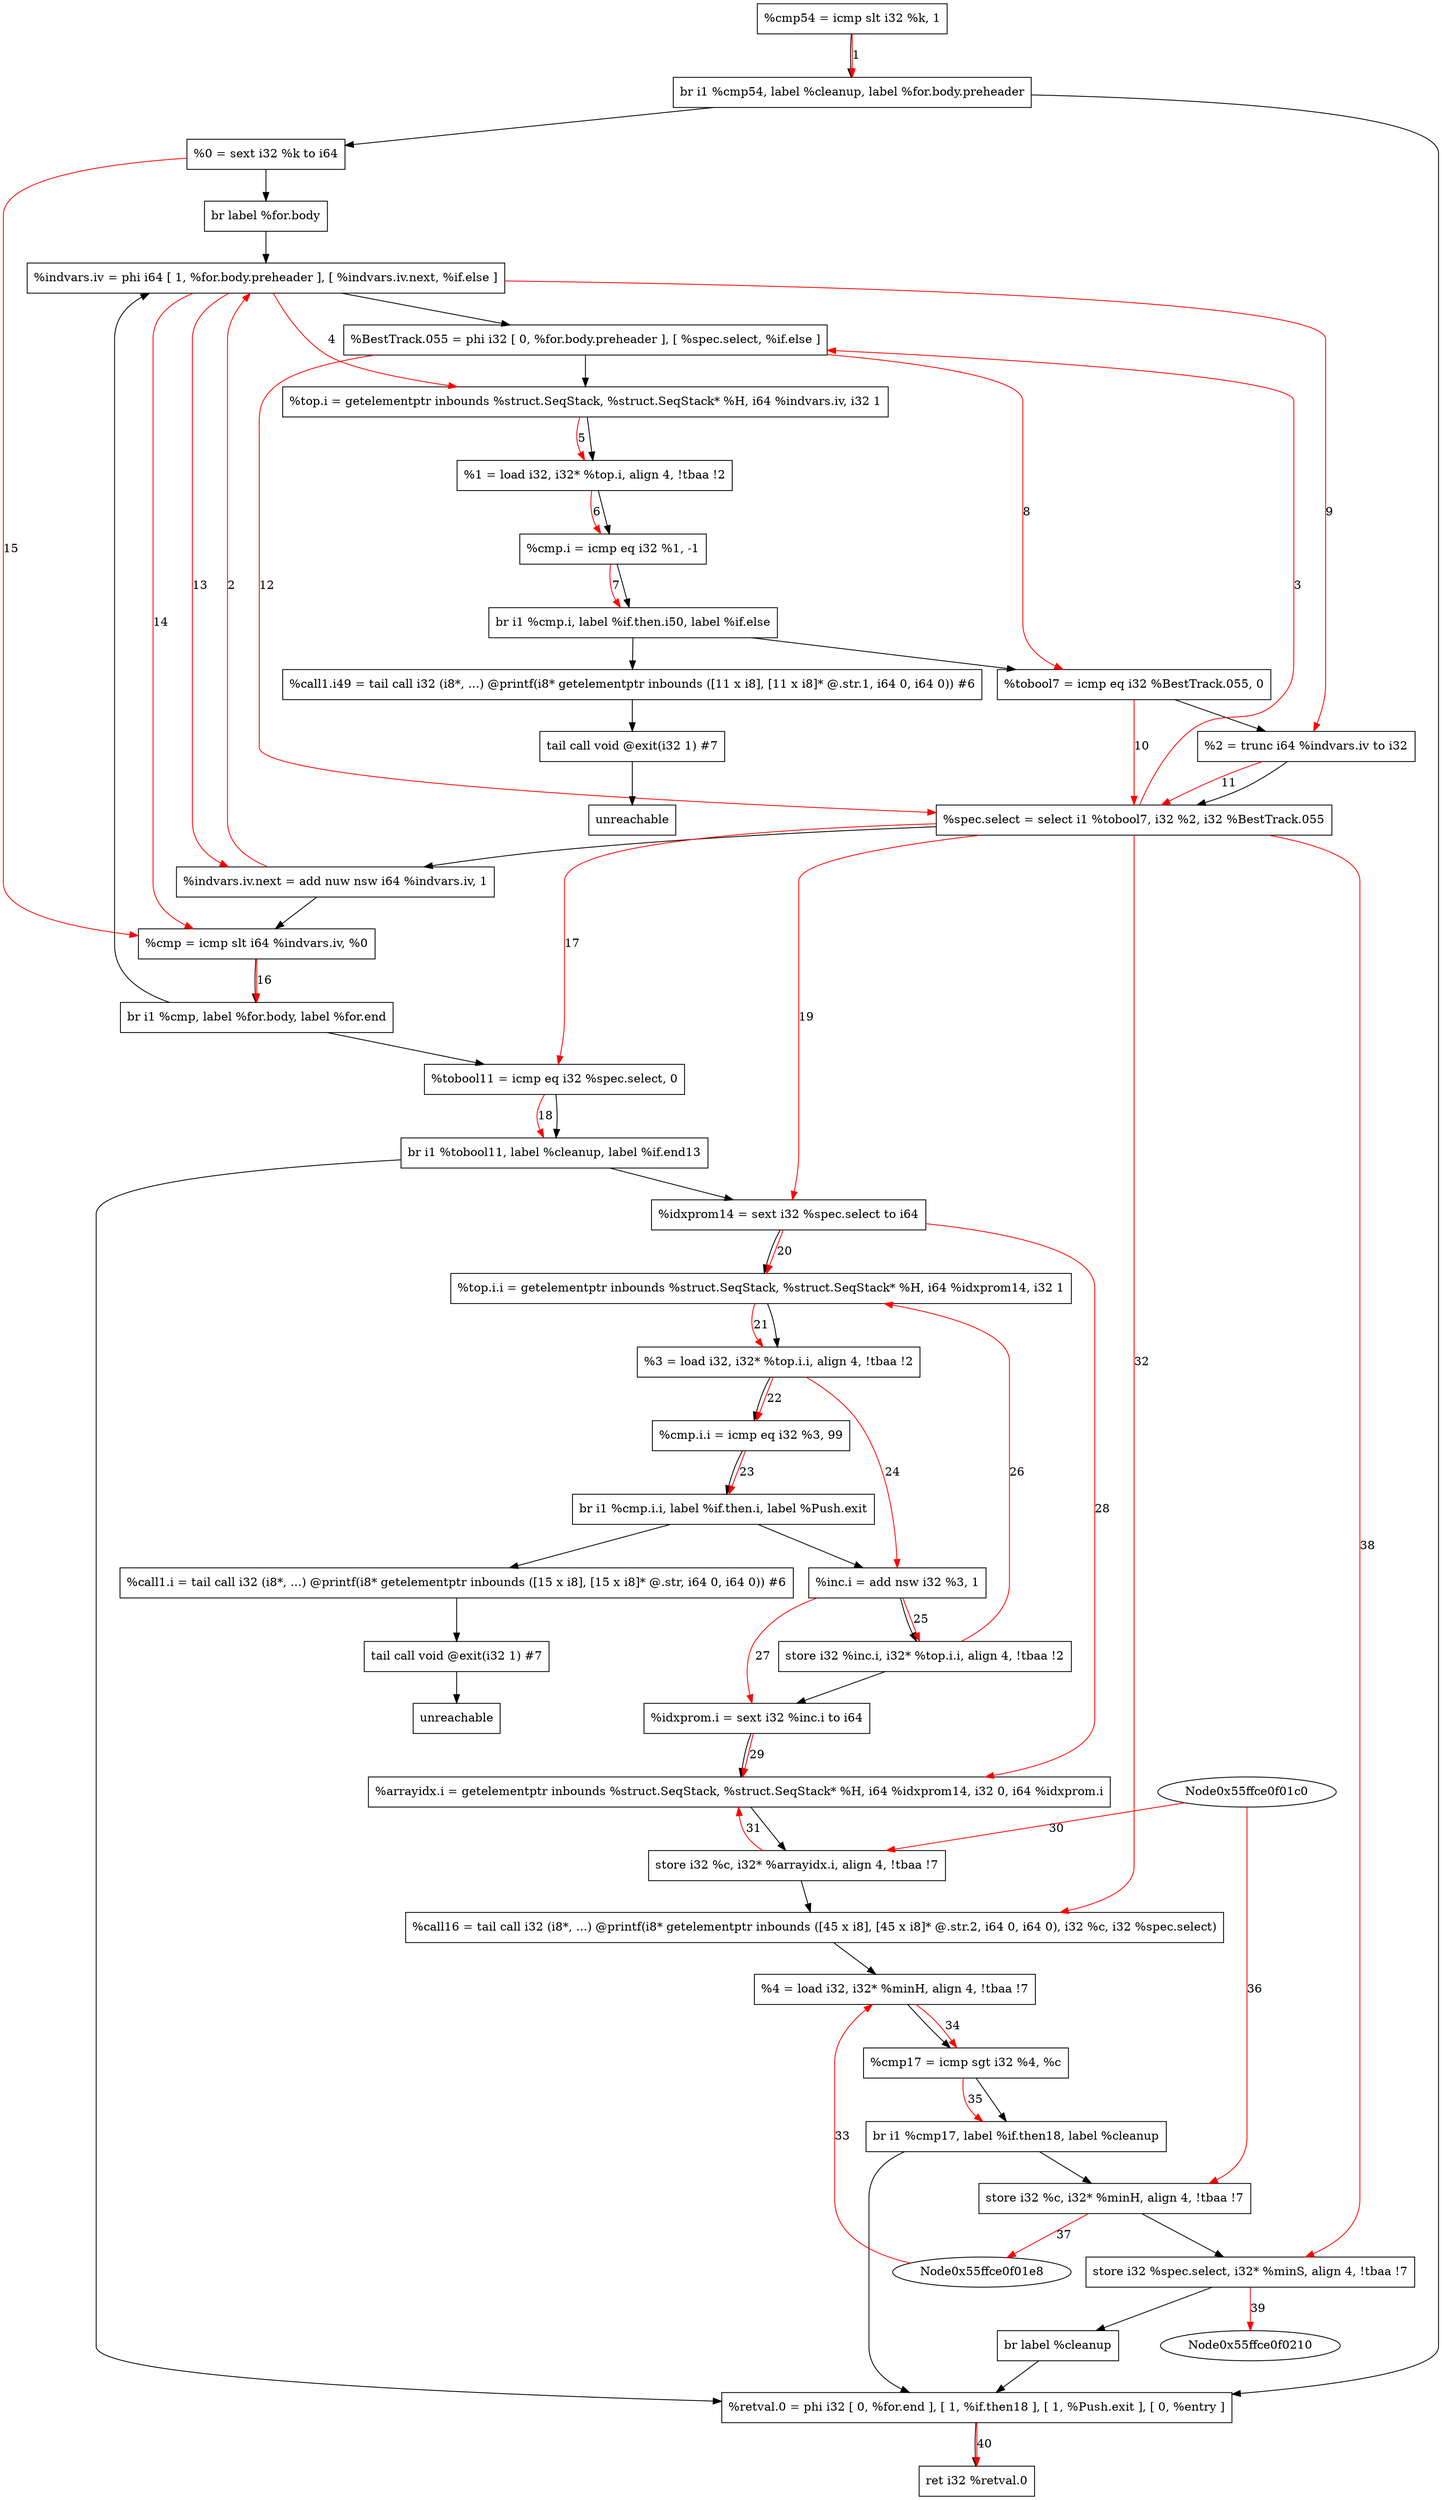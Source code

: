 digraph "CDFG for'Hold' function" {
	Node0x55ffce0f04f0[shape=record, label="  %cmp54 = icmp slt i32 %k, 1"]
	Node0x55ffce0f0738[shape=record, label="  br i1 %cmp54, label %cleanup, label %for.body.preheader"]
	Node0x55ffce0f0688[shape=record, label="  %0 = sext i32 %k to i64"]
	Node0x55ffce0f0878[shape=record, label="  br label %for.body"]
	Node0x55ffce0f09f8[shape=record, label="  %indvars.iv = phi i64 [ 1, %for.body.preheader ], [ %indvars.iv.next, %if.else ]"]
	Node0x55ffce0f0d28[shape=record, label="  %BestTrack.055 = phi i32 [ 0, %for.body.preheader ], [ %spec.select, %if.else ]"]
	Node0x55ffce0f0e38[shape=record, label="  %top.i = getelementptr inbounds %struct.SeqStack, %struct.SeqStack* %H, i64 %indvars.iv, i32 1"]
	Node0x55ffce0f0ec8[shape=record, label="  %1 = load i32, i32* %top.i, align 4, !tbaa !2"]
	Node0x55ffce0f0f60[shape=record, label="  %cmp.i = icmp eq i32 %1, -1"]
	Node0x55ffce0f10c8[shape=record, label="  br i1 %cmp.i, label %if.then.i50, label %if.else"]
	Node0x55ffce0f1160[shape=record, label="  %call1.i49 = tail call i32 (i8*, ...) @printf(i8* getelementptr inbounds ([11 x i8], [11 x i8]* @.str.1, i64 0, i64 0)) #6"]
	Node0x55ffce0f12a0[shape=record, label="  tail call void @exit(i32 1) #7"]
	Node0x55ffce0f1340[shape=record, label="  unreachable"]
	Node0x55ffce0f13b0[shape=record, label="  %tobool7 = icmp eq i32 %BestTrack.055, 0"]
	Node0x55ffce0f09a8[shape=record, label="  %2 = trunc i64 %indvars.iv to i32"]
	Node0x55ffce0f1468[shape=record, label="  %spec.select = select i1 %tobool7, i32 %2, i32 %BestTrack.055"]
	Node0x55ffce0f14e0[shape=record, label="  %indvars.iv.next = add nuw nsw i64 %indvars.iv, 1"]
	Node0x55ffce0f1550[shape=record, label="  %cmp = icmp slt i64 %indvars.iv, %0"]
	Node0x55ffce0f1648[shape=record, label="  br i1 %cmp, label %for.body, label %for.end"]
	Node0x55ffce0f16c0[shape=record, label="  %tobool11 = icmp eq i32 %spec.select, 0"]
	Node0x55ffce0f1ab8[shape=record, label="  br i1 %tobool11, label %cleanup, label %if.end13"]
	Node0x55ffce0f0818[shape=record, label="  %idxprom14 = sext i32 %spec.select to i64"]
	Node0x55ffce0f1b78[shape=record, label="  %top.i.i = getelementptr inbounds %struct.SeqStack, %struct.SeqStack* %H, i64 %idxprom14, i32 1"]
	Node0x55ffce0f0cd8[shape=record, label="  %3 = load i32, i32* %top.i.i, align 4, !tbaa !2"]
	Node0x55ffce0f1c20[shape=record, label="  %cmp.i.i = icmp eq i32 %3, 99"]
	Node0x55ffce0f1e28[shape=record, label="  br i1 %cmp.i.i, label %if.then.i, label %Push.exit"]
	Node0x55ffce0f1ec0[shape=record, label="  %call1.i = tail call i32 (i8*, ...) @printf(i8* getelementptr inbounds ([15 x i8], [15 x i8]* @.str, i64 0, i64 0)) #6"]
	Node0x55ffce0f1ff0[shape=record, label="  tail call void @exit(i32 1) #7"]
	Node0x55ffce0f2090[shape=record, label="  unreachable"]
	Node0x55ffce0f2100[shape=record, label="  %inc.i = add nsw i32 %3, 1"]
	Node0x55ffce0f2170[shape=record, label="  store i32 %inc.i, i32* %top.i.i, align 4, !tbaa !2"]
	Node0x55ffce0f1d98[shape=record, label="  %idxprom.i = sext i32 %inc.i to i64"]
	Node0x55ffce0f2250[shape=record, label="  %arrayidx.i = getelementptr inbounds %struct.SeqStack, %struct.SeqStack* %H, i64 %idxprom14, i32 0, i64 %idxprom.i"]
	Node0x55ffce0f2300[shape=record, label="  store i32 %c, i32* %arrayidx.i, align 4, !tbaa !7"]
	Node0x55ffce0f2450[shape=record, label="  %call16 = tail call i32 (i8*, ...) @printf(i8* getelementptr inbounds ([45 x i8], [45 x i8]* @.str.2, i64 0, i64 0), i32 %c, i32 %spec.select)"]
	Node0x55ffce0f1038[shape=record, label="  %4 = load i32, i32* %minH, align 4, !tbaa !7"]
	Node0x55ffce0f2570[shape=record, label="  %cmp17 = icmp sgt i32 %4, %c"]
	Node0x55ffce0ee6b8[shape=record, label="  br i1 %cmp17, label %if.then18, label %cleanup"]
	Node0x55ffce0ee730[shape=record, label="  store i32 %c, i32* %minH, align 4, !tbaa !7"]
	Node0x55ffce0ee7b0[shape=record, label="  store i32 %spec.select, i32* %minS, align 4, !tbaa !7"]
	Node0x55ffce0ee628[shape=record, label="  br label %cleanup"]
	Node0x55ffce0ee808[shape=record, label="  %retval.0 = phi i32 [ 0, %for.end ], [ 1, %if.then18 ], [ 1, %Push.exit ], [ 0, %entry ]"]
	Node0x55ffce0f0478[shape=record, label="  ret i32 %retval.0"]
	Node0x55ffce0f04f0 -> Node0x55ffce0f0738
	Node0x55ffce0f0738 -> Node0x55ffce0ee808
	Node0x55ffce0f0738 -> Node0x55ffce0f0688
	Node0x55ffce0f0688 -> Node0x55ffce0f0878
	Node0x55ffce0f0878 -> Node0x55ffce0f09f8
	Node0x55ffce0f09f8 -> Node0x55ffce0f0d28
	Node0x55ffce0f0d28 -> Node0x55ffce0f0e38
	Node0x55ffce0f0e38 -> Node0x55ffce0f0ec8
	Node0x55ffce0f0ec8 -> Node0x55ffce0f0f60
	Node0x55ffce0f0f60 -> Node0x55ffce0f10c8
	Node0x55ffce0f10c8 -> Node0x55ffce0f1160
	Node0x55ffce0f10c8 -> Node0x55ffce0f13b0
	Node0x55ffce0f1160 -> Node0x55ffce0f12a0
	Node0x55ffce0f12a0 -> Node0x55ffce0f1340
	Node0x55ffce0f13b0 -> Node0x55ffce0f09a8
	Node0x55ffce0f09a8 -> Node0x55ffce0f1468
	Node0x55ffce0f1468 -> Node0x55ffce0f14e0
	Node0x55ffce0f14e0 -> Node0x55ffce0f1550
	Node0x55ffce0f1550 -> Node0x55ffce0f1648
	Node0x55ffce0f1648 -> Node0x55ffce0f09f8
	Node0x55ffce0f1648 -> Node0x55ffce0f16c0
	Node0x55ffce0f16c0 -> Node0x55ffce0f1ab8
	Node0x55ffce0f1ab8 -> Node0x55ffce0ee808
	Node0x55ffce0f1ab8 -> Node0x55ffce0f0818
	Node0x55ffce0f0818 -> Node0x55ffce0f1b78
	Node0x55ffce0f1b78 -> Node0x55ffce0f0cd8
	Node0x55ffce0f0cd8 -> Node0x55ffce0f1c20
	Node0x55ffce0f1c20 -> Node0x55ffce0f1e28
	Node0x55ffce0f1e28 -> Node0x55ffce0f1ec0
	Node0x55ffce0f1e28 -> Node0x55ffce0f2100
	Node0x55ffce0f1ec0 -> Node0x55ffce0f1ff0
	Node0x55ffce0f1ff0 -> Node0x55ffce0f2090
	Node0x55ffce0f2100 -> Node0x55ffce0f2170
	Node0x55ffce0f2170 -> Node0x55ffce0f1d98
	Node0x55ffce0f1d98 -> Node0x55ffce0f2250
	Node0x55ffce0f2250 -> Node0x55ffce0f2300
	Node0x55ffce0f2300 -> Node0x55ffce0f2450
	Node0x55ffce0f2450 -> Node0x55ffce0f1038
	Node0x55ffce0f1038 -> Node0x55ffce0f2570
	Node0x55ffce0f2570 -> Node0x55ffce0ee6b8
	Node0x55ffce0ee6b8 -> Node0x55ffce0ee730
	Node0x55ffce0ee6b8 -> Node0x55ffce0ee808
	Node0x55ffce0ee730 -> Node0x55ffce0ee7b0
	Node0x55ffce0ee7b0 -> Node0x55ffce0ee628
	Node0x55ffce0ee628 -> Node0x55ffce0ee808
	Node0x55ffce0ee808 -> Node0x55ffce0f0478
edge [color=red]
	Node0x55ffce0f04f0 -> Node0x55ffce0f0738[label="1"]
	Node0x55ffce0f14e0 -> Node0x55ffce0f09f8[label="2"]
	Node0x55ffce0f1468 -> Node0x55ffce0f0d28[label="3"]
	Node0x55ffce0f09f8 -> Node0x55ffce0f0e38[label="4"]
	Node0x55ffce0f0e38 -> Node0x55ffce0f0ec8[label="5"]
	Node0x55ffce0f0ec8 -> Node0x55ffce0f0f60[label="6"]
	Node0x55ffce0f0f60 -> Node0x55ffce0f10c8[label="7"]
	Node0x55ffce0f0d28 -> Node0x55ffce0f13b0[label="8"]
	Node0x55ffce0f09f8 -> Node0x55ffce0f09a8[label="9"]
	Node0x55ffce0f13b0 -> Node0x55ffce0f1468[label="10"]
	Node0x55ffce0f09a8 -> Node0x55ffce0f1468[label="11"]
	Node0x55ffce0f0d28 -> Node0x55ffce0f1468[label="12"]
	Node0x55ffce0f09f8 -> Node0x55ffce0f14e0[label="13"]
	Node0x55ffce0f09f8 -> Node0x55ffce0f1550[label="14"]
	Node0x55ffce0f0688 -> Node0x55ffce0f1550[label="15"]
	Node0x55ffce0f1550 -> Node0x55ffce0f1648[label="16"]
	Node0x55ffce0f1468 -> Node0x55ffce0f16c0[label="17"]
	Node0x55ffce0f16c0 -> Node0x55ffce0f1ab8[label="18"]
	Node0x55ffce0f1468 -> Node0x55ffce0f0818[label="19"]
	Node0x55ffce0f0818 -> Node0x55ffce0f1b78[label="20"]
	Node0x55ffce0f1b78 -> Node0x55ffce0f0cd8[label="21"]
	Node0x55ffce0f0cd8 -> Node0x55ffce0f1c20[label="22"]
	Node0x55ffce0f1c20 -> Node0x55ffce0f1e28[label="23"]
	Node0x55ffce0f0cd8 -> Node0x55ffce0f2100[label="24"]
	Node0x55ffce0f2100 -> Node0x55ffce0f2170[label="25"]
	Node0x55ffce0f2170 -> Node0x55ffce0f1b78[label="26"]
	Node0x55ffce0f2100 -> Node0x55ffce0f1d98[label="27"]
	Node0x55ffce0f0818 -> Node0x55ffce0f2250[label="28"]
	Node0x55ffce0f1d98 -> Node0x55ffce0f2250[label="29"]
	Node0x55ffce0f01c0 -> Node0x55ffce0f2300[label="30"]
	Node0x55ffce0f2300 -> Node0x55ffce0f2250[label="31"]
	Node0x55ffce0f1468 -> Node0x55ffce0f2450[label="32"]
	Node0x55ffce0f01e8 -> Node0x55ffce0f1038[label="33"]
	Node0x55ffce0f1038 -> Node0x55ffce0f2570[label="34"]
	Node0x55ffce0f2570 -> Node0x55ffce0ee6b8[label="35"]
	Node0x55ffce0f01c0 -> Node0x55ffce0ee730[label="36"]
	Node0x55ffce0ee730 -> Node0x55ffce0f01e8[label="37"]
	Node0x55ffce0f1468 -> Node0x55ffce0ee7b0[label="38"]
	Node0x55ffce0ee7b0 -> Node0x55ffce0f0210[label="39"]
	Node0x55ffce0ee808 -> Node0x55ffce0f0478[label="40"]
}
